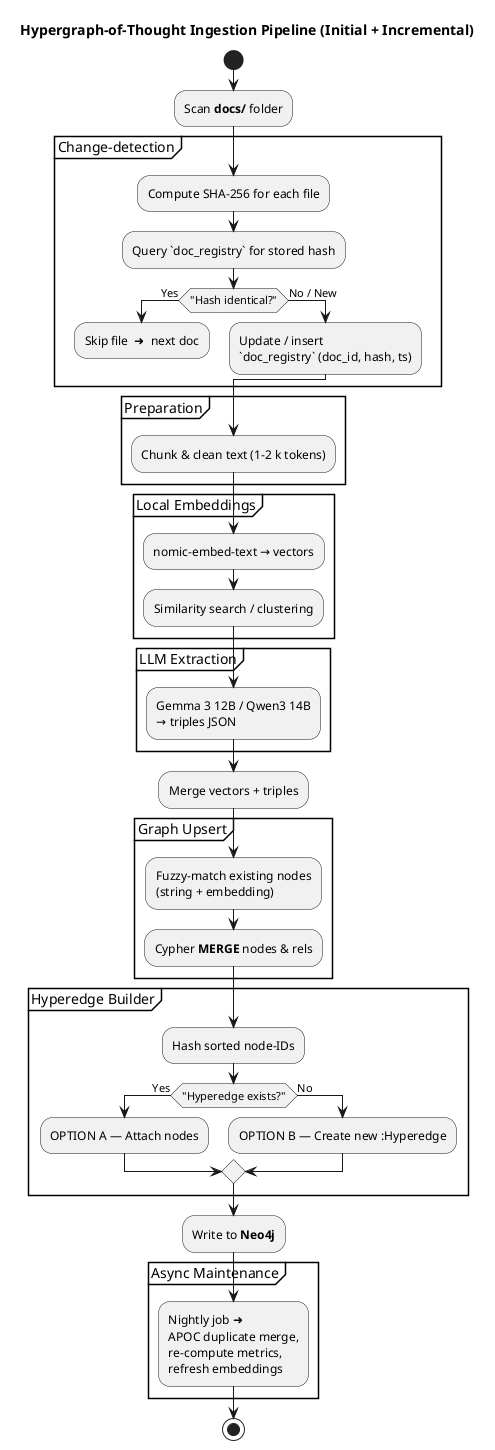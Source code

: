 @startuml
title Hypergraph-of-Thought Ingestion Pipeline (Initial + Incremental)

start
:Scan **docs/** folder;
partition "Change-detection" {
  :Compute SHA-256 for each file;
  :Query `doc_registry` for stored hash;
  if ("Hash identical?") then (Yes)
    :Skip file  ➜  next doc;
    detach
  else (No / New)
    :Update / insert\n`doc_registry` (doc_id, hash, ts);
  endif
}

partition "Preparation" {
  :Chunk & clean text (1–2 k tokens);
}

partition "Local Embeddings" {
  :nomic-embed-text → vectors;
  :Similarity search / clustering;
}

partition "LLM Extraction" {
  :Gemma 3 12B / Qwen3 14B\n→ triples JSON;
}

:Merge vectors + triples;
partition "Graph Upsert" {
  :Fuzzy-match existing nodes\n(string + embedding);
  :Cypher **MERGE** nodes & rels;
}

partition "Hyperedge Builder" {
  :Hash sorted node-IDs;
  if ("Hyperedge exists?") then (Yes)
    :OPTION A — Attach nodes;
  else (No)
    :OPTION B — Create new :Hyperedge;
  endif
}

:Write to **Neo4j**;
partition "Async Maintenance" {
  :Nightly job ➜\nAPOC duplicate merge,\nre-compute metrics,\nrefresh embeddings;
}

stop
@enduml

